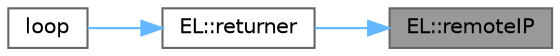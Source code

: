 digraph "EL::remoteIP"
{
 // LATEX_PDF_SIZE
  bgcolor="transparent";
  edge [fontname=Helvetica,fontsize=10,labelfontname=Helvetica,labelfontsize=10];
  node [fontname=Helvetica,fontsize=10,shape=box,height=0.2,width=0.4];
  rankdir="RL";
  Node1 [label="EL::remoteIP",height=0.2,width=0.4,color="gray40", fillcolor="grey60", style="filled", fontcolor="black",tooltip="受信データの送信元を取得する"];
  Node1 -> Node2 [dir="back",color="steelblue1",style="solid"];
  Node2 [label="EL::returner",height=0.2,width=0.4,color="grey40", fillcolor="white", style="filled",URL="$class_e_l.html#a54d6de75eb5743e2d80dbe81c93993ed",tooltip=" "];
  Node2 -> Node3 [dir="back",color="steelblue1",style="solid"];
  Node3 [label="loop",height=0.2,width=0.4,color="grey40", fillcolor="white", style="filled",URL="$main_8cpp.html#afe461d27b9c48d5921c00d521181f12f",tooltip=" "];
}
